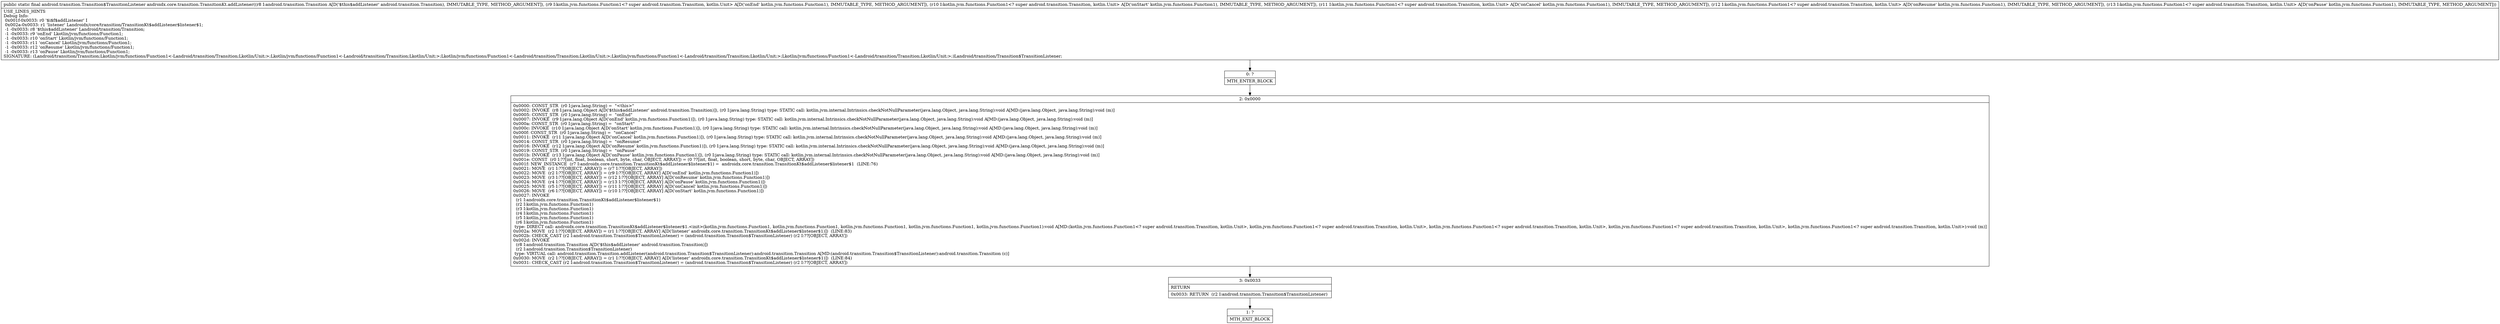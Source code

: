 digraph "CFG forandroidx.core.transition.TransitionKt.addListener(Landroid\/transition\/Transition;Lkotlin\/jvm\/functions\/Function1;Lkotlin\/jvm\/functions\/Function1;Lkotlin\/jvm\/functions\/Function1;Lkotlin\/jvm\/functions\/Function1;Lkotlin\/jvm\/functions\/Function1;)Landroid\/transition\/Transition$TransitionListener;" {
Node_0 [shape=record,label="{0\:\ ?|MTH_ENTER_BLOCK\l}"];
Node_2 [shape=record,label="{2\:\ 0x0000|0x0000: CONST_STR  (r0 I:java.lang.String) =  \"\<this\>\" \l0x0002: INVOKE  (r8 I:java.lang.Object A[D('$this$addListener' android.transition.Transition)]), (r0 I:java.lang.String) type: STATIC call: kotlin.jvm.internal.Intrinsics.checkNotNullParameter(java.lang.Object, java.lang.String):void A[MD:(java.lang.Object, java.lang.String):void (m)]\l0x0005: CONST_STR  (r0 I:java.lang.String) =  \"onEnd\" \l0x0007: INVOKE  (r9 I:java.lang.Object A[D('onEnd' kotlin.jvm.functions.Function1)]), (r0 I:java.lang.String) type: STATIC call: kotlin.jvm.internal.Intrinsics.checkNotNullParameter(java.lang.Object, java.lang.String):void A[MD:(java.lang.Object, java.lang.String):void (m)]\l0x000a: CONST_STR  (r0 I:java.lang.String) =  \"onStart\" \l0x000c: INVOKE  (r10 I:java.lang.Object A[D('onStart' kotlin.jvm.functions.Function1)]), (r0 I:java.lang.String) type: STATIC call: kotlin.jvm.internal.Intrinsics.checkNotNullParameter(java.lang.Object, java.lang.String):void A[MD:(java.lang.Object, java.lang.String):void (m)]\l0x000f: CONST_STR  (r0 I:java.lang.String) =  \"onCancel\" \l0x0011: INVOKE  (r11 I:java.lang.Object A[D('onCancel' kotlin.jvm.functions.Function1)]), (r0 I:java.lang.String) type: STATIC call: kotlin.jvm.internal.Intrinsics.checkNotNullParameter(java.lang.Object, java.lang.String):void A[MD:(java.lang.Object, java.lang.String):void (m)]\l0x0014: CONST_STR  (r0 I:java.lang.String) =  \"onResume\" \l0x0016: INVOKE  (r12 I:java.lang.Object A[D('onResume' kotlin.jvm.functions.Function1)]), (r0 I:java.lang.String) type: STATIC call: kotlin.jvm.internal.Intrinsics.checkNotNullParameter(java.lang.Object, java.lang.String):void A[MD:(java.lang.Object, java.lang.String):void (m)]\l0x0019: CONST_STR  (r0 I:java.lang.String) =  \"onPause\" \l0x001b: INVOKE  (r13 I:java.lang.Object A[D('onPause' kotlin.jvm.functions.Function1)]), (r0 I:java.lang.String) type: STATIC call: kotlin.jvm.internal.Intrinsics.checkNotNullParameter(java.lang.Object, java.lang.String):void A[MD:(java.lang.Object, java.lang.String):void (m)]\l0x001e: CONST  (r0 I:??[int, float, boolean, short, byte, char, OBJECT, ARRAY]) = (0 ??[int, float, boolean, short, byte, char, OBJECT, ARRAY]) \l0x001f: NEW_INSTANCE  (r7 I:androidx.core.transition.TransitionKt$addListener$listener$1) =  androidx.core.transition.TransitionKt$addListener$listener$1  (LINE:76)\l0x0021: MOVE  (r1 I:??[OBJECT, ARRAY]) = (r7 I:??[OBJECT, ARRAY]) \l0x0022: MOVE  (r2 I:??[OBJECT, ARRAY]) = (r9 I:??[OBJECT, ARRAY] A[D('onEnd' kotlin.jvm.functions.Function1)]) \l0x0023: MOVE  (r3 I:??[OBJECT, ARRAY]) = (r12 I:??[OBJECT, ARRAY] A[D('onResume' kotlin.jvm.functions.Function1)]) \l0x0024: MOVE  (r4 I:??[OBJECT, ARRAY]) = (r13 I:??[OBJECT, ARRAY] A[D('onPause' kotlin.jvm.functions.Function1)]) \l0x0025: MOVE  (r5 I:??[OBJECT, ARRAY]) = (r11 I:??[OBJECT, ARRAY] A[D('onCancel' kotlin.jvm.functions.Function1)]) \l0x0026: MOVE  (r6 I:??[OBJECT, ARRAY]) = (r10 I:??[OBJECT, ARRAY] A[D('onStart' kotlin.jvm.functions.Function1)]) \l0x0027: INVOKE  \l  (r1 I:androidx.core.transition.TransitionKt$addListener$listener$1)\l  (r2 I:kotlin.jvm.functions.Function1)\l  (r3 I:kotlin.jvm.functions.Function1)\l  (r4 I:kotlin.jvm.functions.Function1)\l  (r5 I:kotlin.jvm.functions.Function1)\l  (r6 I:kotlin.jvm.functions.Function1)\l type: DIRECT call: androidx.core.transition.TransitionKt$addListener$listener$1.\<init\>(kotlin.jvm.functions.Function1, kotlin.jvm.functions.Function1, kotlin.jvm.functions.Function1, kotlin.jvm.functions.Function1, kotlin.jvm.functions.Function1):void A[MD:(kotlin.jvm.functions.Function1\<? super android.transition.Transition, kotlin.Unit\>, kotlin.jvm.functions.Function1\<? super android.transition.Transition, kotlin.Unit\>, kotlin.jvm.functions.Function1\<? super android.transition.Transition, kotlin.Unit\>, kotlin.jvm.functions.Function1\<? super android.transition.Transition, kotlin.Unit\>, kotlin.jvm.functions.Function1\<? super android.transition.Transition, kotlin.Unit\>):void (m)]\l0x002a: MOVE  (r2 I:??[OBJECT, ARRAY]) = (r1 I:??[OBJECT, ARRAY] A[D('listener' androidx.core.transition.TransitionKt$addListener$listener$1)])  (LINE:83)\l0x002b: CHECK_CAST (r2 I:android.transition.Transition$TransitionListener) = (android.transition.Transition$TransitionListener) (r2 I:??[OBJECT, ARRAY]) \l0x002d: INVOKE  \l  (r8 I:android.transition.Transition A[D('$this$addListener' android.transition.Transition)])\l  (r2 I:android.transition.Transition$TransitionListener)\l type: VIRTUAL call: android.transition.Transition.addListener(android.transition.Transition$TransitionListener):android.transition.Transition A[MD:(android.transition.Transition$TransitionListener):android.transition.Transition (c)]\l0x0030: MOVE  (r2 I:??[OBJECT, ARRAY]) = (r1 I:??[OBJECT, ARRAY] A[D('listener' androidx.core.transition.TransitionKt$addListener$listener$1)])  (LINE:84)\l0x0031: CHECK_CAST (r2 I:android.transition.Transition$TransitionListener) = (android.transition.Transition$TransitionListener) (r2 I:??[OBJECT, ARRAY]) \l}"];
Node_3 [shape=record,label="{3\:\ 0x0033|RETURN\l|0x0033: RETURN  (r2 I:android.transition.Transition$TransitionListener) \l}"];
Node_1 [shape=record,label="{1\:\ ?|MTH_EXIT_BLOCK\l}"];
MethodNode[shape=record,label="{public static final android.transition.Transition$TransitionListener androidx.core.transition.TransitionKt.addListener((r8 I:android.transition.Transition A[D('$this$addListener' android.transition.Transition), IMMUTABLE_TYPE, METHOD_ARGUMENT]), (r9 I:kotlin.jvm.functions.Function1\<? super android.transition.Transition, kotlin.Unit\> A[D('onEnd' kotlin.jvm.functions.Function1), IMMUTABLE_TYPE, METHOD_ARGUMENT]), (r10 I:kotlin.jvm.functions.Function1\<? super android.transition.Transition, kotlin.Unit\> A[D('onStart' kotlin.jvm.functions.Function1), IMMUTABLE_TYPE, METHOD_ARGUMENT]), (r11 I:kotlin.jvm.functions.Function1\<? super android.transition.Transition, kotlin.Unit\> A[D('onCancel' kotlin.jvm.functions.Function1), IMMUTABLE_TYPE, METHOD_ARGUMENT]), (r12 I:kotlin.jvm.functions.Function1\<? super android.transition.Transition, kotlin.Unit\> A[D('onResume' kotlin.jvm.functions.Function1), IMMUTABLE_TYPE, METHOD_ARGUMENT]), (r13 I:kotlin.jvm.functions.Function1\<? super android.transition.Transition, kotlin.Unit\> A[D('onPause' kotlin.jvm.functions.Function1), IMMUTABLE_TYPE, METHOD_ARGUMENT]))  | USE_LINES_HINTS\lDebug Info:\l  0x001f\-0x0033: r0 '$i$f$addListener' I\l  0x002a\-0x0033: r1 'listener' Landroidx\/core\/transition\/TransitionKt$addListener$listener$1;\l  \-1 \-0x0033: r8 '$this$addListener' Landroid\/transition\/Transition;\l  \-1 \-0x0033: r9 'onEnd' Lkotlin\/jvm\/functions\/Function1;\l  \-1 \-0x0033: r10 'onStart' Lkotlin\/jvm\/functions\/Function1;\l  \-1 \-0x0033: r11 'onCancel' Lkotlin\/jvm\/functions\/Function1;\l  \-1 \-0x0033: r12 'onResume' Lkotlin\/jvm\/functions\/Function1;\l  \-1 \-0x0033: r13 'onPause' Lkotlin\/jvm\/functions\/Function1;\lSIGNATURE: (Landroid\/transition\/Transition;Lkotlin\/jvm\/functions\/Function1\<\-Landroid\/transition\/Transition;Lkotlin\/Unit;\>;Lkotlin\/jvm\/functions\/Function1\<\-Landroid\/transition\/Transition;Lkotlin\/Unit;\>;Lkotlin\/jvm\/functions\/Function1\<\-Landroid\/transition\/Transition;Lkotlin\/Unit;\>;Lkotlin\/jvm\/functions\/Function1\<\-Landroid\/transition\/Transition;Lkotlin\/Unit;\>;Lkotlin\/jvm\/functions\/Function1\<\-Landroid\/transition\/Transition;Lkotlin\/Unit;\>;)Landroid\/transition\/Transition$TransitionListener;\l}"];
MethodNode -> Node_0;Node_0 -> Node_2;
Node_2 -> Node_3;
Node_3 -> Node_1;
}


